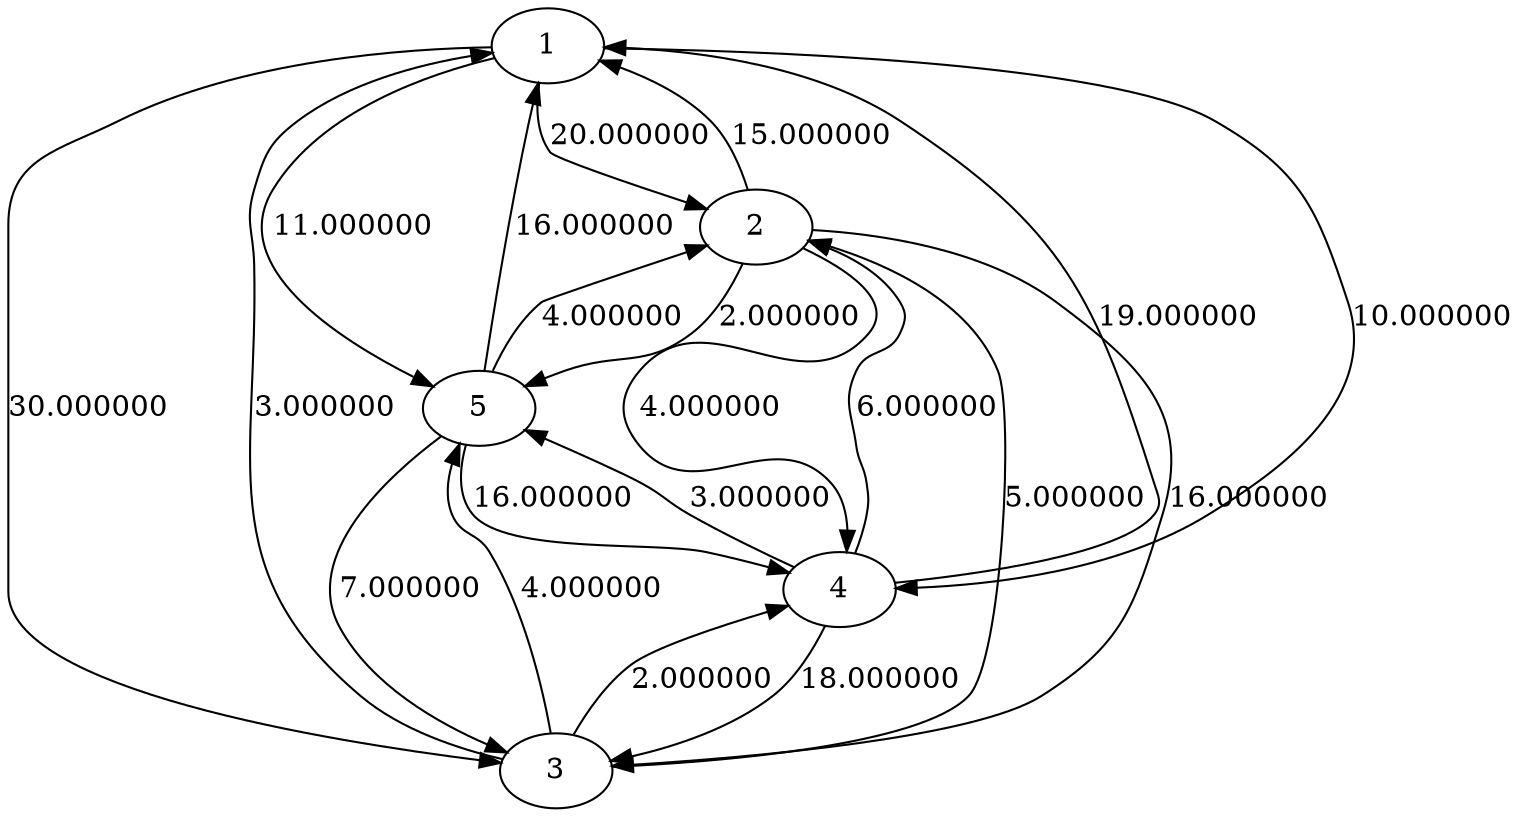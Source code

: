 digraph {
	1 -> 2 [
		label = "20.000000"
		weight = "20.000000"
	];
	1 -> 3 [
		label = "30.000000"
		weight = "30.000000"
	];
	1 -> 4 [
		label = "10.000000"
		weight = "10.000000"
	];
	1 -> 5 [
		label = "11.000000"
		weight = "11.000000"
	];
	2 -> 1 [
		label = "15.000000"
		weight = "15.000000"
	];
	2 -> 3 [
		label = "16.000000"
		weight = "16.000000"
	];
	2 -> 4 [
		label = "4.000000"
		weight = "4.000000"
	];
	2 -> 5 [
		label = "2.000000"
		weight = "2.000000"
	];
	3 -> 1 [
		label = "3.000000"
		weight = "3.000000"
	];
	3 -> 2 [
		label = "5.000000"
		weight = "5.000000"
	];
	3 -> 4 [
		label = "2.000000"
		weight = "2.000000"
	];
	3 -> 5 [
		label = "4.000000"
		weight = "4.000000"
	];
	4 -> 1 [
		label = "19.000000"
		weight = "19.000000"
	];
	4 -> 2 [
		label = "6.000000"
		weight = "6.000000"
	];
	4 -> 3 [
		label = "18.000000"
		weight = "18.000000"
	];
	4 -> 5 [
		label = "3.000000"
		weight = "3.000000"
	];
	5 -> 1 [
		label = "16.000000"
		weight = "16.000000"
	];
	5 -> 2 [
		label = "4.000000"
		weight = "4.000000"
	];
	5 -> 3 [
		label = "7.000000"
		weight = "7.000000"
	];
	5 -> 4 [
		label = "16.000000"
		weight = "16.000000"
	];
}
